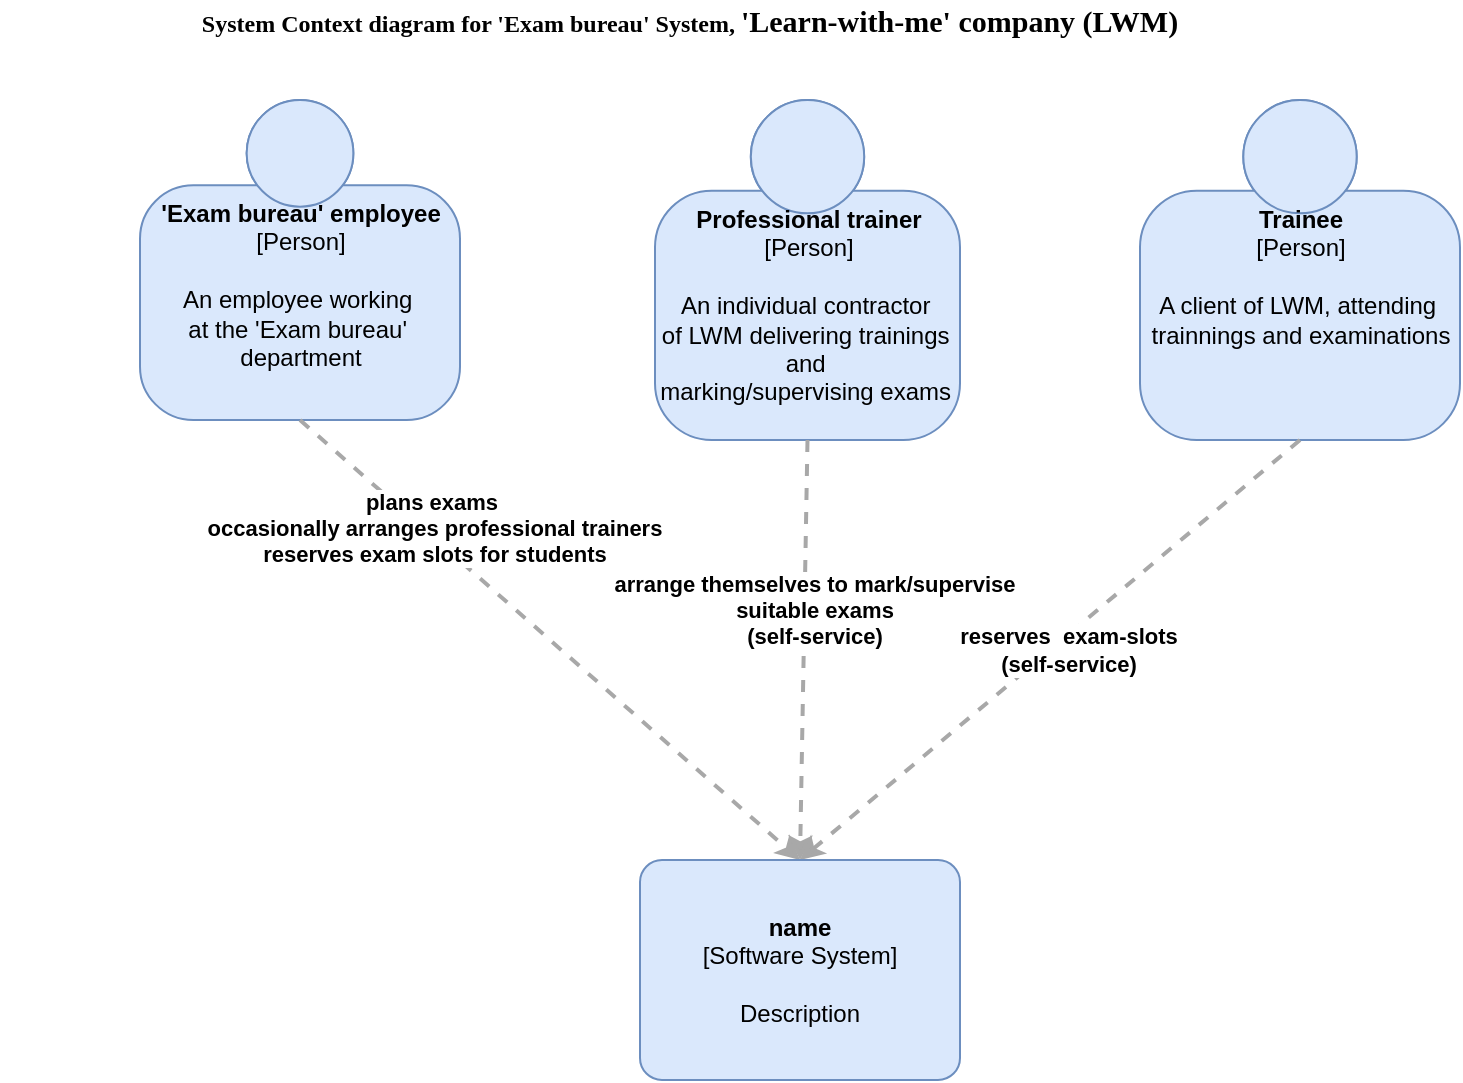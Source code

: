 <mxfile version="13.4.9" type="github">
  <diagram id="mx5xO8MXj_wtuOzBioYk" name="Page-1">
    <mxGraphModel dx="1038" dy="1717" grid="1" gridSize="10" guides="1" tooltips="1" connect="1" arrows="1" fold="1" page="1" pageScale="1" pageWidth="827" pageHeight="1169" math="0" shadow="0">
      <root>
        <mxCell id="0" />
        <mxCell id="1" parent="0" />
        <mxCell id="bMi5j8niDINSL1hWA75Q-1" value="&lt;b&gt;&#39;Exam bureau&#39; employee&lt;/b&gt;&lt;div&gt;[Person]&lt;/div&gt;&lt;br&gt;&lt;div&gt;An employee working&amp;nbsp;&lt;/div&gt;&lt;div&gt;at the &#39;Exam bureau&#39;&amp;nbsp;&lt;/div&gt;&lt;div&gt;department&lt;/div&gt;" style="html=1;dashed=0;whitespace=wrap;fillColor=#DAE8FC;strokeColor=#6C8EBF;shape=mxgraph.c4.person;align=center;points=[[0.5,0,0],[1,0.5,0],[1,0.75,0],[0.75,1,0],[0.5,1,0],[0.25,1,0],[0,0.75,0],[0,0.5,0]];verticalAlign=top;" parent="1" vertex="1">
          <mxGeometry x="80" y="20" width="160" height="160" as="geometry" />
        </mxCell>
        <mxCell id="bMi5j8niDINSL1hWA75Q-3" value="&lt;div style=&quot;text-align: left&quot;&gt;&lt;div style=&quot;text-align: center&quot;&gt;&lt;b&gt;plans exams&amp;nbsp;&lt;/b&gt;&lt;/div&gt;&lt;div style=&quot;text-align: center&quot;&gt;&lt;b&gt;occasionally arranges professional trainers&lt;/b&gt;&lt;/div&gt;&lt;div style=&quot;text-align: center&quot;&gt;&lt;b&gt;reserves exam slots for students&lt;/b&gt;&lt;/div&gt;&lt;/div&gt;" style="edgeStyle=none;rounded=0;html=1;jettySize=auto;orthogonalLoop=1;strokeColor=#A8A8A8;strokeWidth=2;fontColor=#000000;jumpStyle=none;dashed=1;exitX=0.5;exitY=1;exitDx=0;exitDy=0;exitPerimeter=0;entryX=0.5;entryY=0;entryDx=0;entryDy=0;entryPerimeter=0;" parent="1" source="bMi5j8niDINSL1hWA75Q-1" target="KyEjvWDegDpbveLdocbA-9" edge="1">
          <mxGeometry x="-0.485" y="4" width="200" relative="1" as="geometry">
            <mxPoint x="180" y="159" as="sourcePoint" />
            <mxPoint x="219.021" y="387.48" as="targetPoint" />
            <mxPoint as="offset" />
          </mxGeometry>
        </mxCell>
        <mxCell id="KyEjvWDegDpbveLdocbA-1" value="&lt;b&gt;System Context diagram for &#39;Exam bureau&#39; System, &lt;font style=&quot;font-size: 15px&quot;&gt;&#39;Learn-with-me&#39; company (LWM)&lt;/font&gt;&lt;/b&gt;" style="text;html=1;strokeColor=none;fillColor=none;align=center;verticalAlign=middle;whiteSpace=wrap;rounded=0;fontFamily=Verdana;" vertex="1" parent="1">
          <mxGeometry x="10" y="-30" width="690" height="20" as="geometry" />
        </mxCell>
        <mxCell id="KyEjvWDegDpbveLdocbA-2" value="&lt;b&gt;Professional trainer&lt;/b&gt;&lt;br&gt;&lt;div&gt;[Person]&lt;/div&gt;&lt;br&gt;&lt;div&gt;An individual contractor&amp;nbsp;&lt;/div&gt;&lt;div&gt;of LWM delivering trainings&amp;nbsp;&lt;/div&gt;&lt;div&gt;and&amp;nbsp;&lt;/div&gt;&lt;div&gt;marking/supervising exams&amp;nbsp;&lt;br&gt;&lt;/div&gt;&lt;div&gt;&lt;br&gt;&lt;/div&gt;" style="html=1;dashed=0;whitespace=wrap;fillColor=#DAE8FC;strokeColor=#6C8EBF;shape=mxgraph.c4.person;align=center;points=[[0.5,0,0],[1,0.5,0],[1,0.75,0],[0.75,1,0],[0.5,1,0],[0.25,1,0],[0,0.75,0],[0,0.5,0]];verticalAlign=top;" vertex="1" parent="1">
          <mxGeometry x="337.5" y="20" width="152.5" height="170" as="geometry" />
        </mxCell>
        <mxCell id="KyEjvWDegDpbveLdocbA-3" value="&lt;div&gt;&lt;b&gt;Trainee&lt;/b&gt;&lt;/div&gt;&lt;div&gt;[Person]&lt;/div&gt;&lt;div&gt;&lt;br&gt;&lt;/div&gt;&lt;div&gt;A client of LWM, attending&amp;nbsp;&lt;/div&gt;&lt;div&gt;trainnings and examinations&lt;/div&gt;" style="html=1;dashed=0;whitespace=wrap;fillColor=#DAE8FC;strokeColor=#6C8EBF;shape=mxgraph.c4.person;align=center;points=[[0.5,0,0],[1,0.5,0],[1,0.75,0],[0.75,1,0],[0.5,1,0],[0.25,1,0],[0,0.75,0],[0,0.5,0]];verticalAlign=top;" vertex="1" parent="1">
          <mxGeometry x="580" y="20" width="160" height="170" as="geometry" />
        </mxCell>
        <mxCell id="KyEjvWDegDpbveLdocbA-4" value="&lt;div style=&quot;text-align: left&quot;&gt;&lt;div style=&quot;text-align: center&quot;&gt;&lt;b&gt;arrange themselves to mark/supervise&lt;/b&gt;&lt;/div&gt;&lt;div style=&quot;text-align: center&quot;&gt;&lt;b&gt;suitable exams&lt;/b&gt;&lt;/div&gt;&lt;div style=&quot;text-align: center&quot;&gt;&lt;b&gt;(self-service)&lt;/b&gt;&lt;/div&gt;&lt;/div&gt;" style="edgeStyle=none;rounded=0;html=1;jettySize=auto;orthogonalLoop=1;strokeColor=#A8A8A8;strokeWidth=2;fontColor=#000000;jumpStyle=none;dashed=1;exitX=0.5;exitY=1;exitDx=0;exitDy=0;exitPerimeter=0;entryX=0.5;entryY=0;entryDx=0;entryDy=0;entryPerimeter=0;" edge="1" parent="1" source="KyEjvWDegDpbveLdocbA-2" target="KyEjvWDegDpbveLdocbA-9">
          <mxGeometry x="-0.189" y="5" width="200" relative="1" as="geometry">
            <mxPoint x="340" y="220" as="sourcePoint" />
            <mxPoint x="219.639" y="387.84" as="targetPoint" />
            <mxPoint as="offset" />
          </mxGeometry>
        </mxCell>
        <mxCell id="KyEjvWDegDpbveLdocbA-6" value="&lt;div style=&quot;text-align: left&quot;&gt;&lt;div style=&quot;text-align: center&quot;&gt;&lt;b&gt;reserves&amp;nbsp; exam-slots&lt;/b&gt;&lt;/div&gt;&lt;div style=&quot;text-align: center&quot;&gt;&lt;b&gt;(self-service)&lt;/b&gt;&lt;/div&gt;&lt;/div&gt;" style="edgeStyle=none;rounded=0;html=1;jettySize=auto;orthogonalLoop=1;strokeColor=#A8A8A8;strokeWidth=2;fontColor=#000000;jumpStyle=none;dashed=1;exitX=0.5;exitY=1;exitDx=0;exitDy=0;exitPerimeter=0;entryX=0.5;entryY=0;entryDx=0;entryDy=0;entryPerimeter=0;" edge="1" parent="1" source="KyEjvWDegDpbveLdocbA-3" target="KyEjvWDegDpbveLdocbA-9">
          <mxGeometry x="-0.035" y="5" width="200" relative="1" as="geometry">
            <mxPoint x="630" y="190" as="sourcePoint" />
            <mxPoint x="420" y="386" as="targetPoint" />
            <mxPoint x="1" as="offset" />
          </mxGeometry>
        </mxCell>
        <mxCell id="KyEjvWDegDpbveLdocbA-9" value="&lt;b&gt;name&lt;/b&gt;&lt;div&gt;[Software System]&lt;/div&gt;&lt;br&gt;&lt;div&gt;Description&lt;/div&gt;" style="rounded=1;whiteSpace=wrap;html=1;labelBackgroundColor=none;fillColor=#dae8fc;fontColor=#000000;align=center;arcSize=10;strokeColor=#6c8ebf;points=[[0.25,0,0],[0.5,0,0],[0.75,0,0],[1,0.25,0],[1,0.5,0],[1,0.75,0],[0.75,1,0],[0.5,1,0],[0.25,1,0],[0,0.75,0],[0,0.5,0],[0,0.25,0]];" vertex="1" parent="1">
          <mxGeometry x="330" y="400" width="160" height="110.0" as="geometry" />
        </mxCell>
      </root>
    </mxGraphModel>
  </diagram>
</mxfile>
